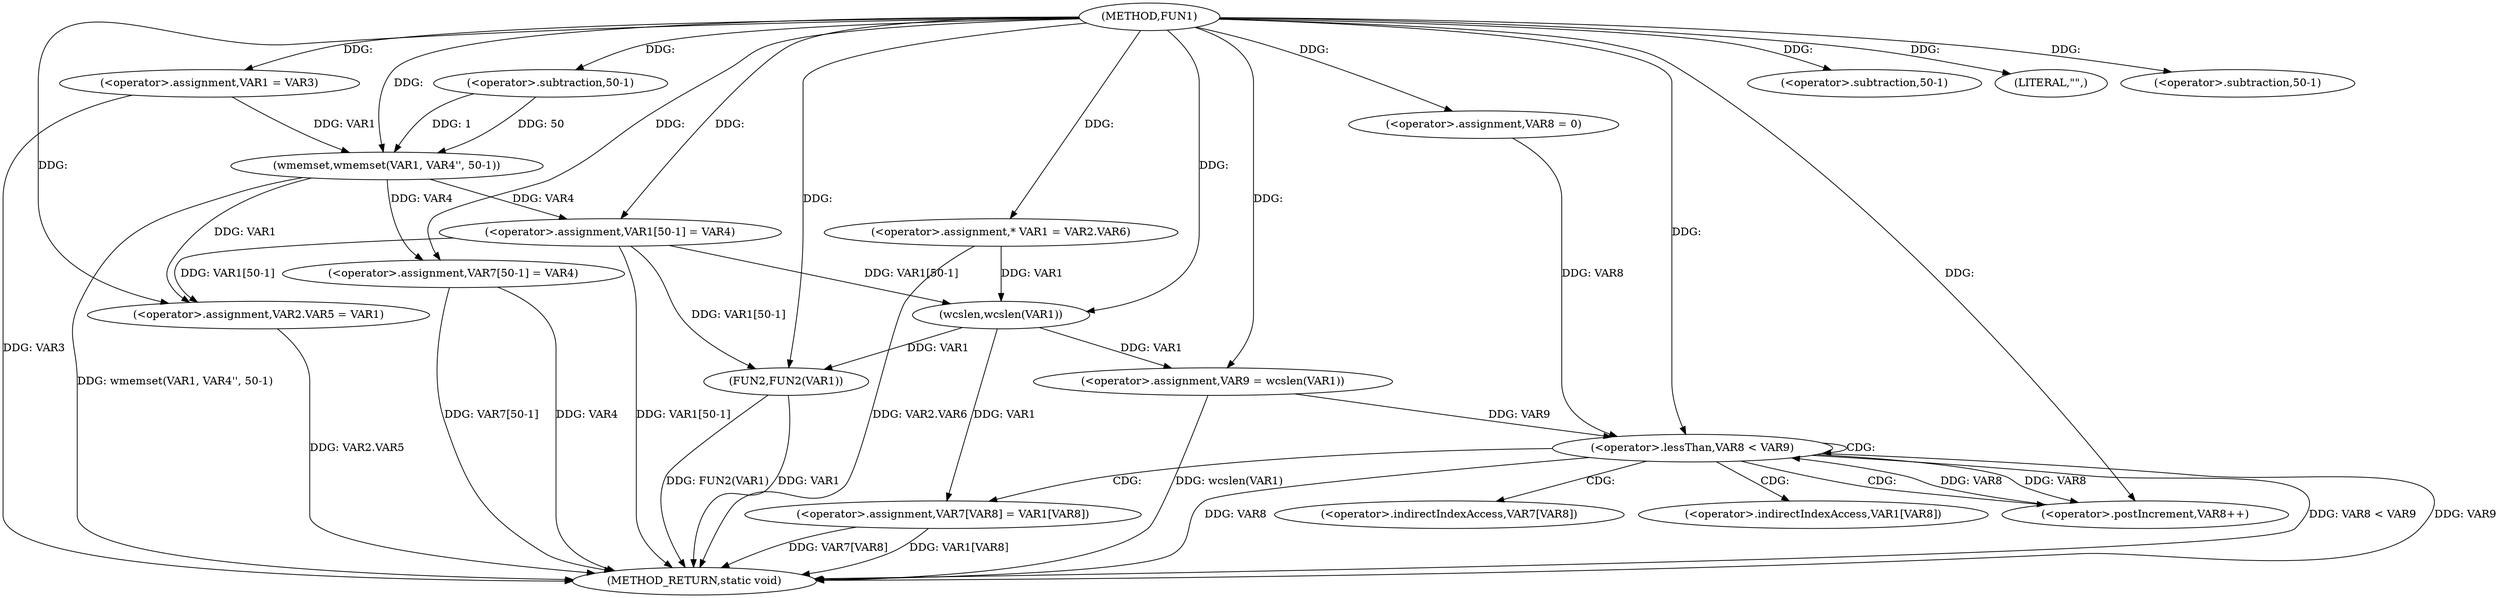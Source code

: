 digraph FUN1 {  
"1000100" [label = "(METHOD,FUN1)" ]
"1000167" [label = "(METHOD_RETURN,static void)" ]
"1000105" [label = "(<operator>.assignment,VAR1 = VAR3)" ]
"1000108" [label = "(wmemset,wmemset(VAR1, VAR4'', 50-1))" ]
"1000111" [label = "(<operator>.subtraction,50-1)" ]
"1000114" [label = "(<operator>.assignment,VAR1[50-1] = VAR4)" ]
"1000117" [label = "(<operator>.subtraction,50-1)" ]
"1000121" [label = "(<operator>.assignment,VAR2.VAR5 = VAR1)" ]
"1000128" [label = "(<operator>.assignment,* VAR1 = VAR2.VAR6)" ]
"1000134" [label = "(LITERAL,\"\",)" ]
"1000137" [label = "(<operator>.assignment,VAR9 = wcslen(VAR1))" ]
"1000139" [label = "(wcslen,wcslen(VAR1))" ]
"1000142" [label = "(<operator>.assignment,VAR8 = 0)" ]
"1000145" [label = "(<operator>.lessThan,VAR8 < VAR9)" ]
"1000148" [label = "(<operator>.postIncrement,VAR8++)" ]
"1000151" [label = "(<operator>.assignment,VAR7[VAR8] = VAR1[VAR8])" ]
"1000158" [label = "(<operator>.assignment,VAR7[50-1] = VAR4)" ]
"1000161" [label = "(<operator>.subtraction,50-1)" ]
"1000165" [label = "(FUN2,FUN2(VAR1))" ]
"1000152" [label = "(<operator>.indirectIndexAccess,VAR7[VAR8])" ]
"1000155" [label = "(<operator>.indirectIndexAccess,VAR1[VAR8])" ]
  "1000158" -> "1000167"  [ label = "DDG: VAR7[50-1]"] 
  "1000108" -> "1000167"  [ label = "DDG: wmemset(VAR1, VAR4'', 50-1)"] 
  "1000137" -> "1000167"  [ label = "DDG: wcslen(VAR1)"] 
  "1000145" -> "1000167"  [ label = "DDG: VAR8"] 
  "1000165" -> "1000167"  [ label = "DDG: FUN2(VAR1)"] 
  "1000128" -> "1000167"  [ label = "DDG: VAR2.VAR6"] 
  "1000158" -> "1000167"  [ label = "DDG: VAR4"] 
  "1000105" -> "1000167"  [ label = "DDG: VAR3"] 
  "1000165" -> "1000167"  [ label = "DDG: VAR1"] 
  "1000151" -> "1000167"  [ label = "DDG: VAR7[VAR8]"] 
  "1000151" -> "1000167"  [ label = "DDG: VAR1[VAR8]"] 
  "1000114" -> "1000167"  [ label = "DDG: VAR1[50-1]"] 
  "1000121" -> "1000167"  [ label = "DDG: VAR2.VAR5"] 
  "1000145" -> "1000167"  [ label = "DDG: VAR8 < VAR9"] 
  "1000145" -> "1000167"  [ label = "DDG: VAR9"] 
  "1000100" -> "1000105"  [ label = "DDG: "] 
  "1000105" -> "1000108"  [ label = "DDG: VAR1"] 
  "1000100" -> "1000108"  [ label = "DDG: "] 
  "1000111" -> "1000108"  [ label = "DDG: 50"] 
  "1000111" -> "1000108"  [ label = "DDG: 1"] 
  "1000100" -> "1000111"  [ label = "DDG: "] 
  "1000108" -> "1000114"  [ label = "DDG: VAR4"] 
  "1000100" -> "1000114"  [ label = "DDG: "] 
  "1000100" -> "1000117"  [ label = "DDG: "] 
  "1000114" -> "1000121"  [ label = "DDG: VAR1[50-1]"] 
  "1000108" -> "1000121"  [ label = "DDG: VAR1"] 
  "1000100" -> "1000121"  [ label = "DDG: "] 
  "1000100" -> "1000128"  [ label = "DDG: "] 
  "1000100" -> "1000134"  [ label = "DDG: "] 
  "1000139" -> "1000137"  [ label = "DDG: VAR1"] 
  "1000100" -> "1000137"  [ label = "DDG: "] 
  "1000128" -> "1000139"  [ label = "DDG: VAR1"] 
  "1000114" -> "1000139"  [ label = "DDG: VAR1[50-1]"] 
  "1000100" -> "1000139"  [ label = "DDG: "] 
  "1000100" -> "1000142"  [ label = "DDG: "] 
  "1000148" -> "1000145"  [ label = "DDG: VAR8"] 
  "1000142" -> "1000145"  [ label = "DDG: VAR8"] 
  "1000100" -> "1000145"  [ label = "DDG: "] 
  "1000137" -> "1000145"  [ label = "DDG: VAR9"] 
  "1000145" -> "1000148"  [ label = "DDG: VAR8"] 
  "1000100" -> "1000148"  [ label = "DDG: "] 
  "1000139" -> "1000151"  [ label = "DDG: VAR1"] 
  "1000100" -> "1000158"  [ label = "DDG: "] 
  "1000108" -> "1000158"  [ label = "DDG: VAR4"] 
  "1000100" -> "1000161"  [ label = "DDG: "] 
  "1000139" -> "1000165"  [ label = "DDG: VAR1"] 
  "1000114" -> "1000165"  [ label = "DDG: VAR1[50-1]"] 
  "1000100" -> "1000165"  [ label = "DDG: "] 
  "1000145" -> "1000155"  [ label = "CDG: "] 
  "1000145" -> "1000151"  [ label = "CDG: "] 
  "1000145" -> "1000145"  [ label = "CDG: "] 
  "1000145" -> "1000152"  [ label = "CDG: "] 
  "1000145" -> "1000148"  [ label = "CDG: "] 
}
